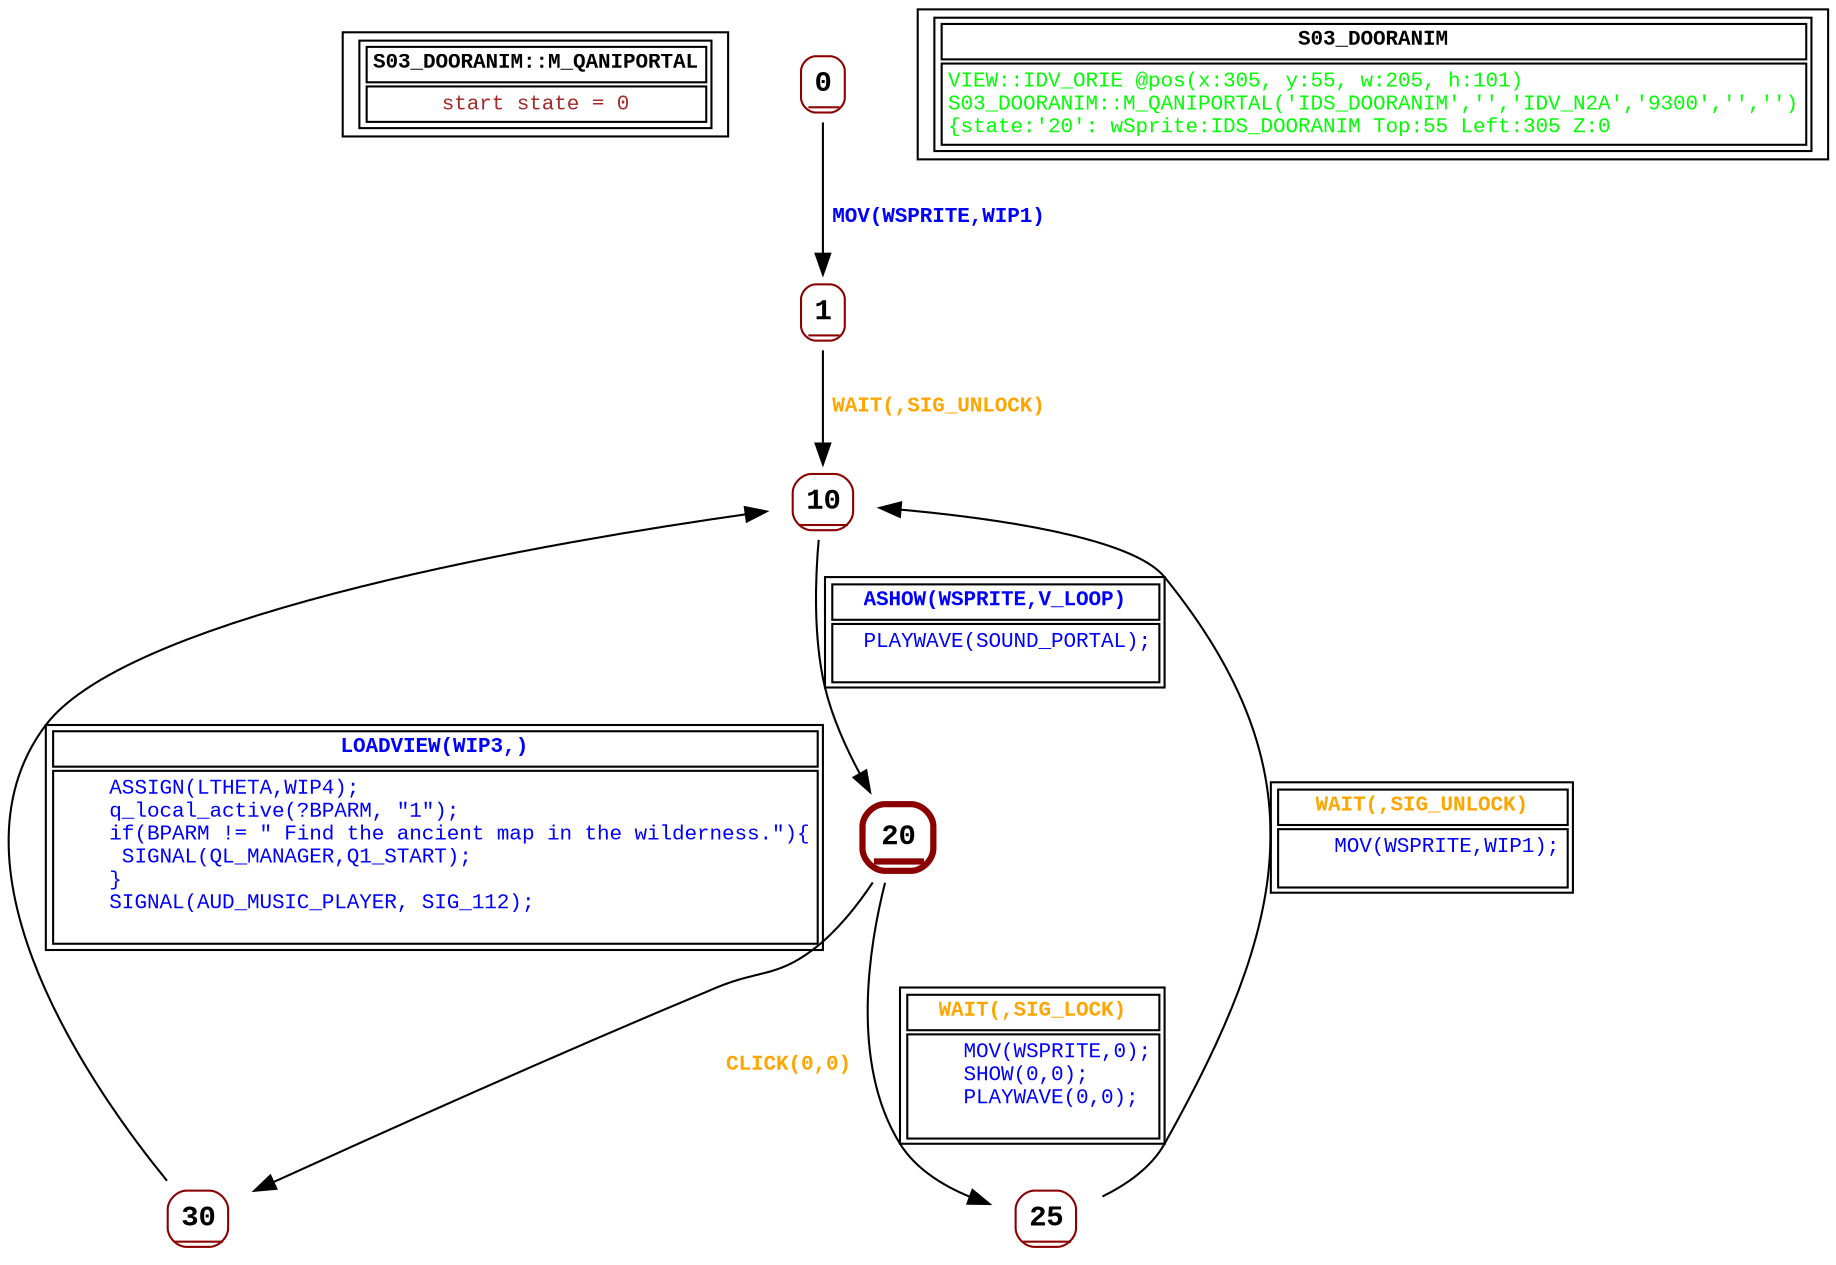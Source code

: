 digraph Automaton {
 fontname="Courier New"
	node [shape=oval, fontname="Courier New"];
	filename[shape = record, fontsize=10, label=< <table border="1"><tr><td><b>S03_DOORANIM::M_QANIPORTAL<br align="left"/></b></td></tr>
<tr><td><font point-size="10" color ="brown">start state = 0<br align="left"/></font></td></tr></table>>
];
	0[shape = none, fontsize=14, label=< <table border="1" color="darkred" style="rounded"><tr><td sides="b"><b>0<br align="left"/></b></td></tr>
</table>>];
"0" -> "1" [fontcolor=blue,fontsize=10,fontname="Courier New", label=< <table border="0"><tr><td><b>MOV(WSPRITE,WIP1)<br align="left"/></b></td></tr>
</table>>
];
	1[shape = none, fontsize=14, label=< <table border="1" color="darkred" style="rounded"><tr><td sides="b"><b>1<br align="left"/></b></td></tr>
</table>>];
"1" -> "10" [fontcolor=orange,fontsize=10,fontname="Courier New", label=< <table border="0"><tr><td><b>WAIT(,SIG_UNLOCK)<br align="left"/></b></td></tr>
</table>>
];
	10[shape = none, fontsize=14, label=< <table border="1" color="darkred" style="rounded"><tr><td sides="b"><b>10<br align="left"/></b></td></tr>
</table>>];
"10" -> "20" [fontcolor=blue,fontsize=10,fontname="Courier New", label=< <table border="1"><tr><td><b>ASHOW(WSPRITE,V_LOOP)<br align="left"/></b></td></tr>
<tr><td><font point-size="10" color ="blue">  PLAYWAVE(SOUND_PORTAL);<br align="left"/> <br align="left"/></font></td></tr></table>>
];
	20[shape = none, fontsize=14, label=< <table border="3" color="darkred" style="rounded"><tr><td sides="b"><b>20<br align="left"/></b></td></tr>
</table>>];
"20" -> "30" [fontcolor=orange,fontsize=10,fontname="Courier New", label=< <table border="0"><tr><td><b>CLICK(0,0)<br align="left"/></b></td></tr>
</table>>
];
"20" -> "25" [fontcolor=orange,fontsize=10,fontname="Courier New", label=< <table border="1"><tr><td><b>WAIT(,SIG_LOCK)<br align="left"/></b></td></tr>
<tr><td><font point-size="10" color ="blue">    MOV(WSPRITE,0);<br align="left"/>    SHOW(0,0);<br align="left"/>    PLAYWAVE(0,0);<br align="left"/> <br align="left"/></font></td></tr></table>>
];
	25[shape = none, fontsize=14, label=< <table border="1" color="darkred" style="rounded"><tr><td sides="b"><b>25<br align="left"/></b></td></tr>
</table>>];
"25" -> "10" [fontcolor=orange,fontsize=10,fontname="Courier New", label=< <table border="1"><tr><td><b>WAIT(,SIG_UNLOCK)<br align="left"/></b></td></tr>
<tr><td><font point-size="10" color ="blue">    MOV(WSPRITE,WIP1);<br align="left"/> <br align="left"/></font></td></tr></table>>
];
	30[shape = none, fontsize=14, label=< <table border="1" color="darkred" style="rounded"><tr><td sides="b"><b>30<br align="left"/></b></td></tr>
</table>>];
"30" -> "10" [fontcolor=blue,fontsize=10,fontname="Courier New", label=< <table border="1"><tr><td><b>LOADVIEW(WIP3,)<br align="left"/></b></td></tr>
<tr><td><font point-size="10" color ="blue">    ASSIGN(LTHETA,WIP4);<br align="left"/>    q_local_active(?BPARM, &quot;1&quot;);<br align="left"/>    if(BPARM != &quot; Find the ancient map in the wilderness.&quot;)&#123;<br align="left"/>     SIGNAL(QL_MANAGER,Q1_START);<br align="left"/>    &#125;<br align="left"/>    SIGNAL(AUD_MUSIC_PLAYER, SIG_112);<br align="left"/> <br align="left"/></font></td></tr></table>>
];
	status[shape = record, fontsize=10, label=< <table border="1"><tr><td><b>S03_DOORANIM<br align="left"/></b></td></tr>
<tr><td><font point-size="10" color ="green">VIEW::IDV_ORIE @pos(x:305, y:55, w:205, h:101)<br align="left"/>S03_DOORANIM::M_QANIPORTAL(&apos;IDS_DOORANIM&apos;,&apos;&apos;,&apos;IDV_N2A&apos;,&apos;9300&apos;,&apos;&apos;,&apos;&apos;)<br align="left"/>			&#123;state:&apos;20&apos;: wSprite:IDS_DOORANIM Top:55 Left:305 Z:0<br align="left"/></font></td></tr></table>>
];
}
